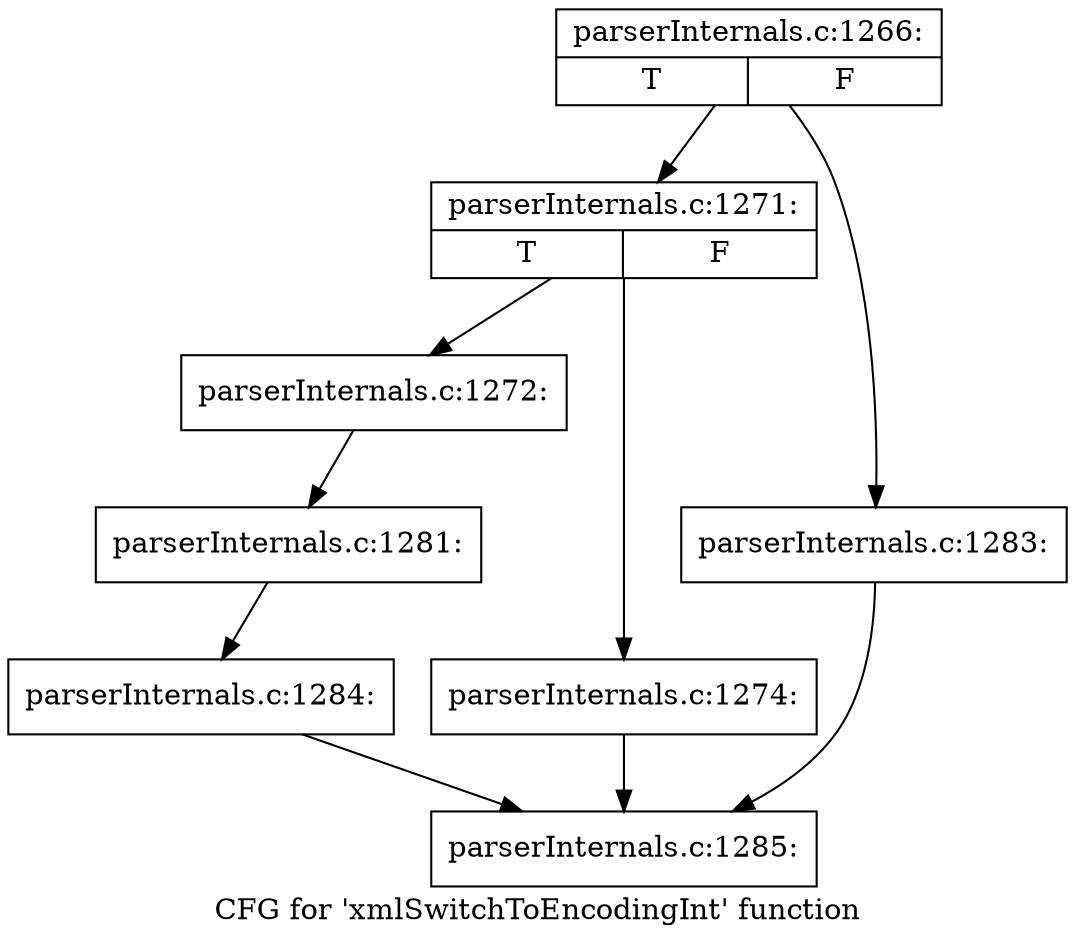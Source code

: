 digraph "CFG for 'xmlSwitchToEncodingInt' function" {
	label="CFG for 'xmlSwitchToEncodingInt' function";

	Node0x3cc6450 [shape=record,label="{parserInternals.c:1266:|{<s0>T|<s1>F}}"];
	Node0x3cc6450 -> Node0x3cd7a50;
	Node0x3cc6450 -> Node0x3cd7af0;
	Node0x3cd7a50 [shape=record,label="{parserInternals.c:1271:|{<s0>T|<s1>F}}"];
	Node0x3cd7a50 -> Node0x3cd7f20;
	Node0x3cd7a50 -> Node0x3cd7fc0;
	Node0x3cd7f20 [shape=record,label="{parserInternals.c:1272:}"];
	Node0x3cd7f20 -> Node0x3cd7f70;
	Node0x3cd7fc0 [shape=record,label="{parserInternals.c:1274:}"];
	Node0x3cd7fc0 -> Node0x3cd6cd0;
	Node0x3cd7f70 [shape=record,label="{parserInternals.c:1281:}"];
	Node0x3cd7f70 -> Node0x3cd7aa0;
	Node0x3cd7af0 [shape=record,label="{parserInternals.c:1283:}"];
	Node0x3cd7af0 -> Node0x3cd6cd0;
	Node0x3cd7aa0 [shape=record,label="{parserInternals.c:1284:}"];
	Node0x3cd7aa0 -> Node0x3cd6cd0;
	Node0x3cd6cd0 [shape=record,label="{parserInternals.c:1285:}"];
}
